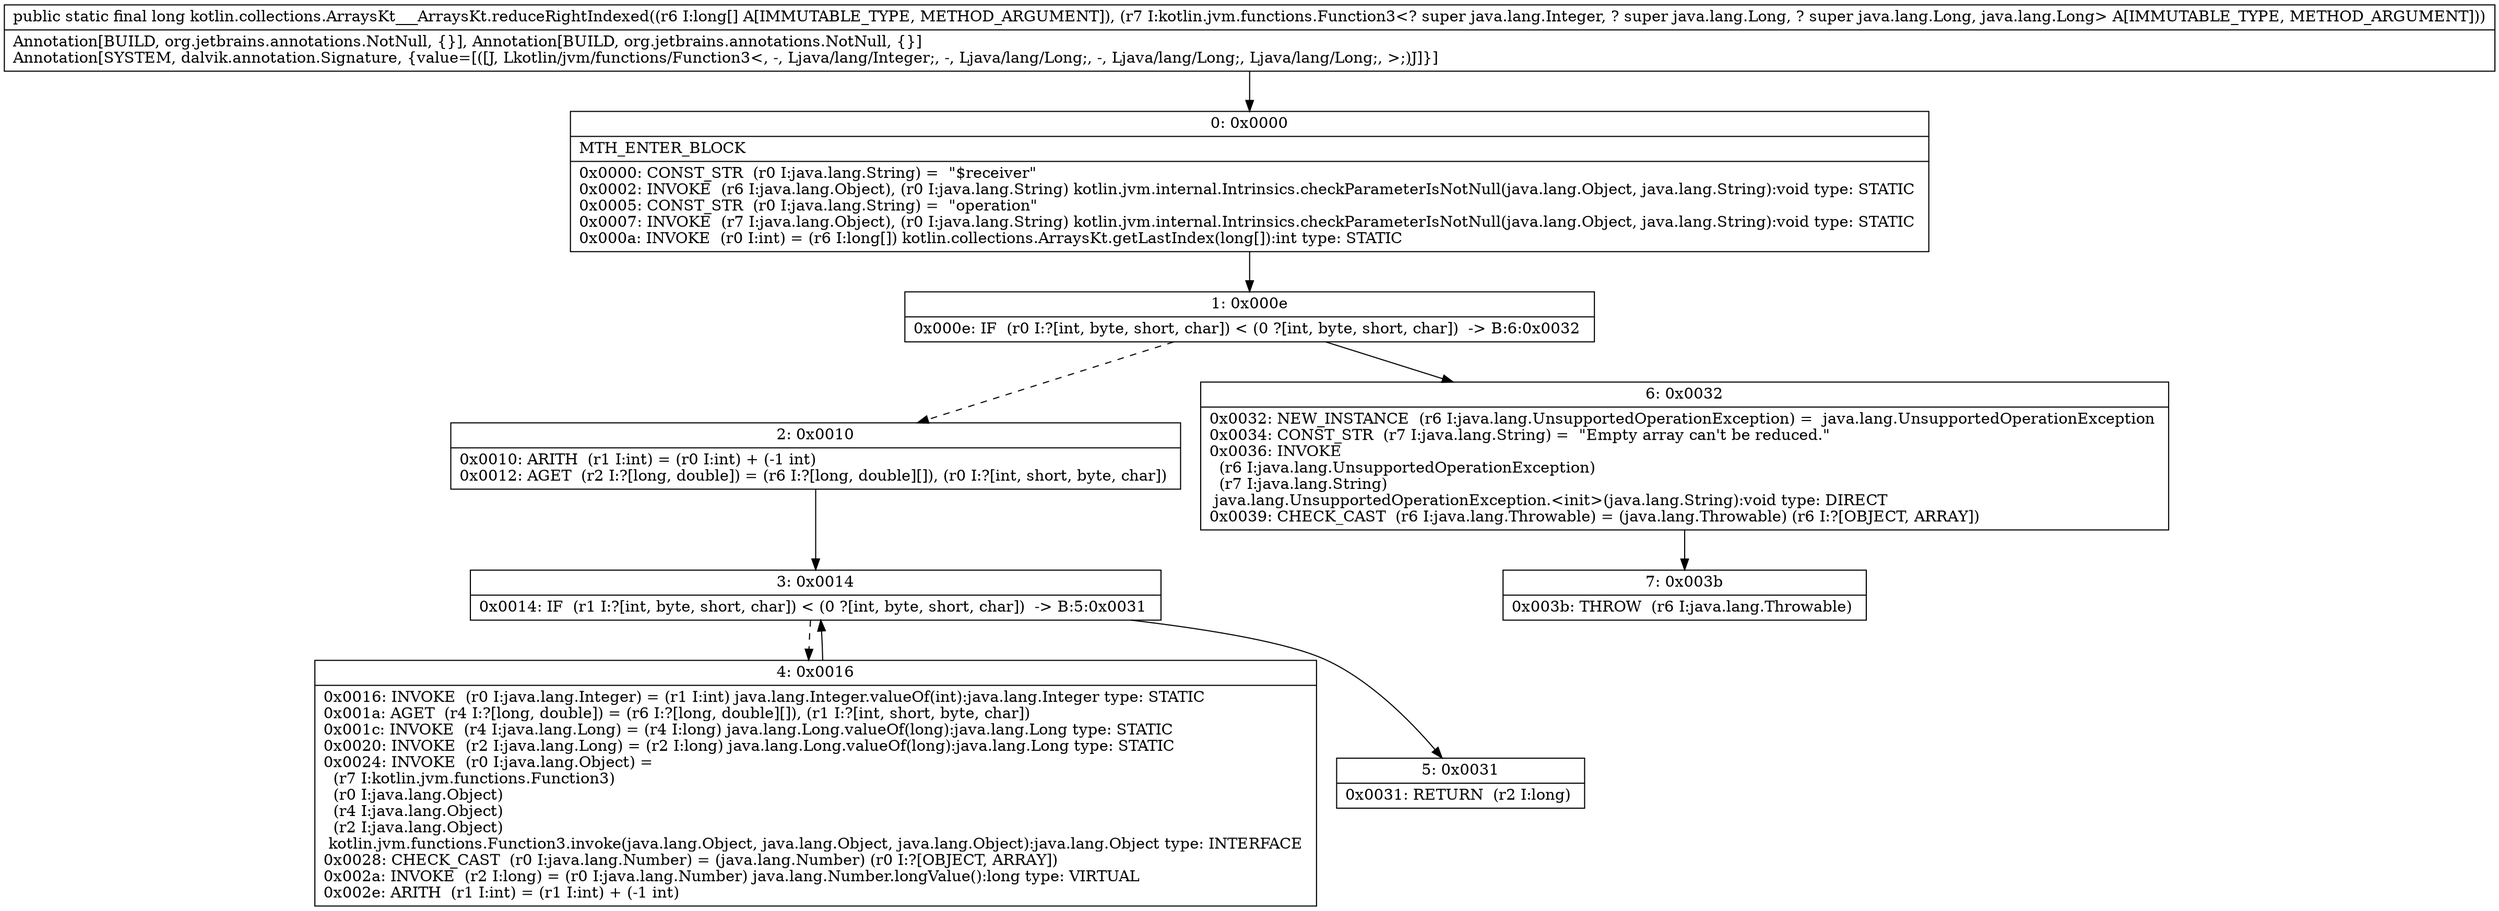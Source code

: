 digraph "CFG forkotlin.collections.ArraysKt___ArraysKt.reduceRightIndexed([JLkotlin\/jvm\/functions\/Function3;)J" {
Node_0 [shape=record,label="{0\:\ 0x0000|MTH_ENTER_BLOCK\l|0x0000: CONST_STR  (r0 I:java.lang.String) =  \"$receiver\" \l0x0002: INVOKE  (r6 I:java.lang.Object), (r0 I:java.lang.String) kotlin.jvm.internal.Intrinsics.checkParameterIsNotNull(java.lang.Object, java.lang.String):void type: STATIC \l0x0005: CONST_STR  (r0 I:java.lang.String) =  \"operation\" \l0x0007: INVOKE  (r7 I:java.lang.Object), (r0 I:java.lang.String) kotlin.jvm.internal.Intrinsics.checkParameterIsNotNull(java.lang.Object, java.lang.String):void type: STATIC \l0x000a: INVOKE  (r0 I:int) = (r6 I:long[]) kotlin.collections.ArraysKt.getLastIndex(long[]):int type: STATIC \l}"];
Node_1 [shape=record,label="{1\:\ 0x000e|0x000e: IF  (r0 I:?[int, byte, short, char]) \< (0 ?[int, byte, short, char])  \-\> B:6:0x0032 \l}"];
Node_2 [shape=record,label="{2\:\ 0x0010|0x0010: ARITH  (r1 I:int) = (r0 I:int) + (\-1 int) \l0x0012: AGET  (r2 I:?[long, double]) = (r6 I:?[long, double][]), (r0 I:?[int, short, byte, char]) \l}"];
Node_3 [shape=record,label="{3\:\ 0x0014|0x0014: IF  (r1 I:?[int, byte, short, char]) \< (0 ?[int, byte, short, char])  \-\> B:5:0x0031 \l}"];
Node_4 [shape=record,label="{4\:\ 0x0016|0x0016: INVOKE  (r0 I:java.lang.Integer) = (r1 I:int) java.lang.Integer.valueOf(int):java.lang.Integer type: STATIC \l0x001a: AGET  (r4 I:?[long, double]) = (r6 I:?[long, double][]), (r1 I:?[int, short, byte, char]) \l0x001c: INVOKE  (r4 I:java.lang.Long) = (r4 I:long) java.lang.Long.valueOf(long):java.lang.Long type: STATIC \l0x0020: INVOKE  (r2 I:java.lang.Long) = (r2 I:long) java.lang.Long.valueOf(long):java.lang.Long type: STATIC \l0x0024: INVOKE  (r0 I:java.lang.Object) = \l  (r7 I:kotlin.jvm.functions.Function3)\l  (r0 I:java.lang.Object)\l  (r4 I:java.lang.Object)\l  (r2 I:java.lang.Object)\l kotlin.jvm.functions.Function3.invoke(java.lang.Object, java.lang.Object, java.lang.Object):java.lang.Object type: INTERFACE \l0x0028: CHECK_CAST  (r0 I:java.lang.Number) = (java.lang.Number) (r0 I:?[OBJECT, ARRAY]) \l0x002a: INVOKE  (r2 I:long) = (r0 I:java.lang.Number) java.lang.Number.longValue():long type: VIRTUAL \l0x002e: ARITH  (r1 I:int) = (r1 I:int) + (\-1 int) \l}"];
Node_5 [shape=record,label="{5\:\ 0x0031|0x0031: RETURN  (r2 I:long) \l}"];
Node_6 [shape=record,label="{6\:\ 0x0032|0x0032: NEW_INSTANCE  (r6 I:java.lang.UnsupportedOperationException) =  java.lang.UnsupportedOperationException \l0x0034: CONST_STR  (r7 I:java.lang.String) =  \"Empty array can't be reduced.\" \l0x0036: INVOKE  \l  (r6 I:java.lang.UnsupportedOperationException)\l  (r7 I:java.lang.String)\l java.lang.UnsupportedOperationException.\<init\>(java.lang.String):void type: DIRECT \l0x0039: CHECK_CAST  (r6 I:java.lang.Throwable) = (java.lang.Throwable) (r6 I:?[OBJECT, ARRAY]) \l}"];
Node_7 [shape=record,label="{7\:\ 0x003b|0x003b: THROW  (r6 I:java.lang.Throwable) \l}"];
MethodNode[shape=record,label="{public static final long kotlin.collections.ArraysKt___ArraysKt.reduceRightIndexed((r6 I:long[] A[IMMUTABLE_TYPE, METHOD_ARGUMENT]), (r7 I:kotlin.jvm.functions.Function3\<? super java.lang.Integer, ? super java.lang.Long, ? super java.lang.Long, java.lang.Long\> A[IMMUTABLE_TYPE, METHOD_ARGUMENT]))  | Annotation[BUILD, org.jetbrains.annotations.NotNull, \{\}], Annotation[BUILD, org.jetbrains.annotations.NotNull, \{\}]\lAnnotation[SYSTEM, dalvik.annotation.Signature, \{value=[([J, Lkotlin\/jvm\/functions\/Function3\<, \-, Ljava\/lang\/Integer;, \-, Ljava\/lang\/Long;, \-, Ljava\/lang\/Long;, Ljava\/lang\/Long;, \>;)J]\}]\l}"];
MethodNode -> Node_0;
Node_0 -> Node_1;
Node_1 -> Node_2[style=dashed];
Node_1 -> Node_6;
Node_2 -> Node_3;
Node_3 -> Node_4[style=dashed];
Node_3 -> Node_5;
Node_4 -> Node_3;
Node_6 -> Node_7;
}

